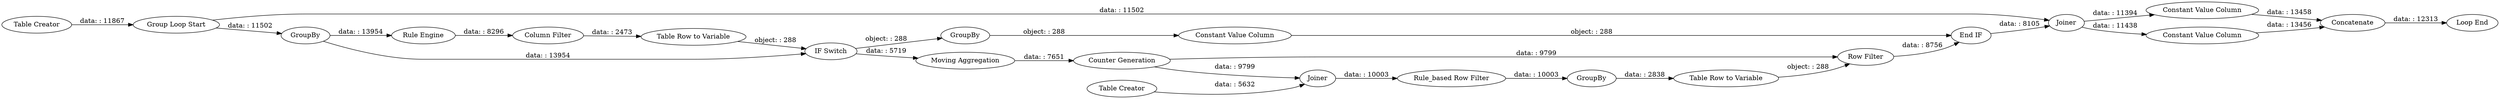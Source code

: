 digraph {
	"-1143337709121961538_21" [label=GroupBy]
	"-1143337709121961538_4" [label="Moving Aggregation"]
	"-1143337709121961538_17" [label="Rule Engine"]
	"-1143337709121961538_15" [label=Concatenate]
	"-1143337709121961538_1" [label="Table Creator"]
	"-1143337709121961538_12" [label=Joiner]
	"-1143337709121961538_20" [label="IF Switch"]
	"-1143337709121961538_11" [label="Row Filter"]
	"-1143337709121961538_9" [label=GroupBy]
	"-1143337709121961538_5" [label="Table Creator"]
	"-1143337709121961538_13" [label="Constant Value Column"]
	"-1143337709121961538_23" [label="End IF"]
	"-1143337709121961538_8" [label="Rule_based Row Filter"]
	"-1143337709121961538_7" [label="Counter Generation"]
	"-1143337709121961538_2" [label=GroupBy]
	"-1143337709121961538_16" [label="Loop End"]
	"-1143337709121961538_6" [label=Joiner]
	"-1143337709121961538_10" [label="Table Row to Variable"]
	"-1143337709121961538_22" [label="Constant Value Column"]
	"-1143337709121961538_18" [label="Column Filter"]
	"-1143337709121961538_3" [label="Group Loop Start"]
	"-1143337709121961538_14" [label="Constant Value Column"]
	"-1143337709121961538_19" [label="Table Row to Variable"]
	"-1143337709121961538_12" -> "-1143337709121961538_13" [label="data: : 11394"]
	"-1143337709121961538_6" -> "-1143337709121961538_8" [label="data: : 10003"]
	"-1143337709121961538_19" -> "-1143337709121961538_20" [label="object: : 288"]
	"-1143337709121961538_4" -> "-1143337709121961538_7" [label="data: : 7651"]
	"-1143337709121961538_7" -> "-1143337709121961538_6" [label="data: : 9799"]
	"-1143337709121961538_18" -> "-1143337709121961538_19" [label="data: : 2473"]
	"-1143337709121961538_23" -> "-1143337709121961538_12" [label="data: : 8105"]
	"-1143337709121961538_5" -> "-1143337709121961538_6" [label="data: : 5632"]
	"-1143337709121961538_2" -> "-1143337709121961538_17" [label="data: : 13954"]
	"-1143337709121961538_17" -> "-1143337709121961538_18" [label="data: : 8296"]
	"-1143337709121961538_20" -> "-1143337709121961538_4" [label="data: : 5719"]
	"-1143337709121961538_15" -> "-1143337709121961538_16" [label="data: : 12313"]
	"-1143337709121961538_9" -> "-1143337709121961538_10" [label="data: : 2838"]
	"-1143337709121961538_8" -> "-1143337709121961538_9" [label="data: : 10003"]
	"-1143337709121961538_13" -> "-1143337709121961538_15" [label="data: : 13458"]
	"-1143337709121961538_14" -> "-1143337709121961538_15" [label="data: : 13456"]
	"-1143337709121961538_7" -> "-1143337709121961538_11" [label="data: : 9799"]
	"-1143337709121961538_22" -> "-1143337709121961538_23" [label="object: : 288"]
	"-1143337709121961538_12" -> "-1143337709121961538_14" [label="data: : 11438"]
	"-1143337709121961538_20" -> "-1143337709121961538_21" [label="object: : 288"]
	"-1143337709121961538_3" -> "-1143337709121961538_12" [label="data: : 11502"]
	"-1143337709121961538_10" -> "-1143337709121961538_11" [label="object: : 288"]
	"-1143337709121961538_3" -> "-1143337709121961538_2" [label="data: : 11502"]
	"-1143337709121961538_1" -> "-1143337709121961538_3" [label="data: : 11867"]
	"-1143337709121961538_21" -> "-1143337709121961538_22" [label="object: : 288"]
	"-1143337709121961538_11" -> "-1143337709121961538_23" [label="data: : 8756"]
	"-1143337709121961538_2" -> "-1143337709121961538_20" [label="data: : 13954"]
	rankdir=LR
}
